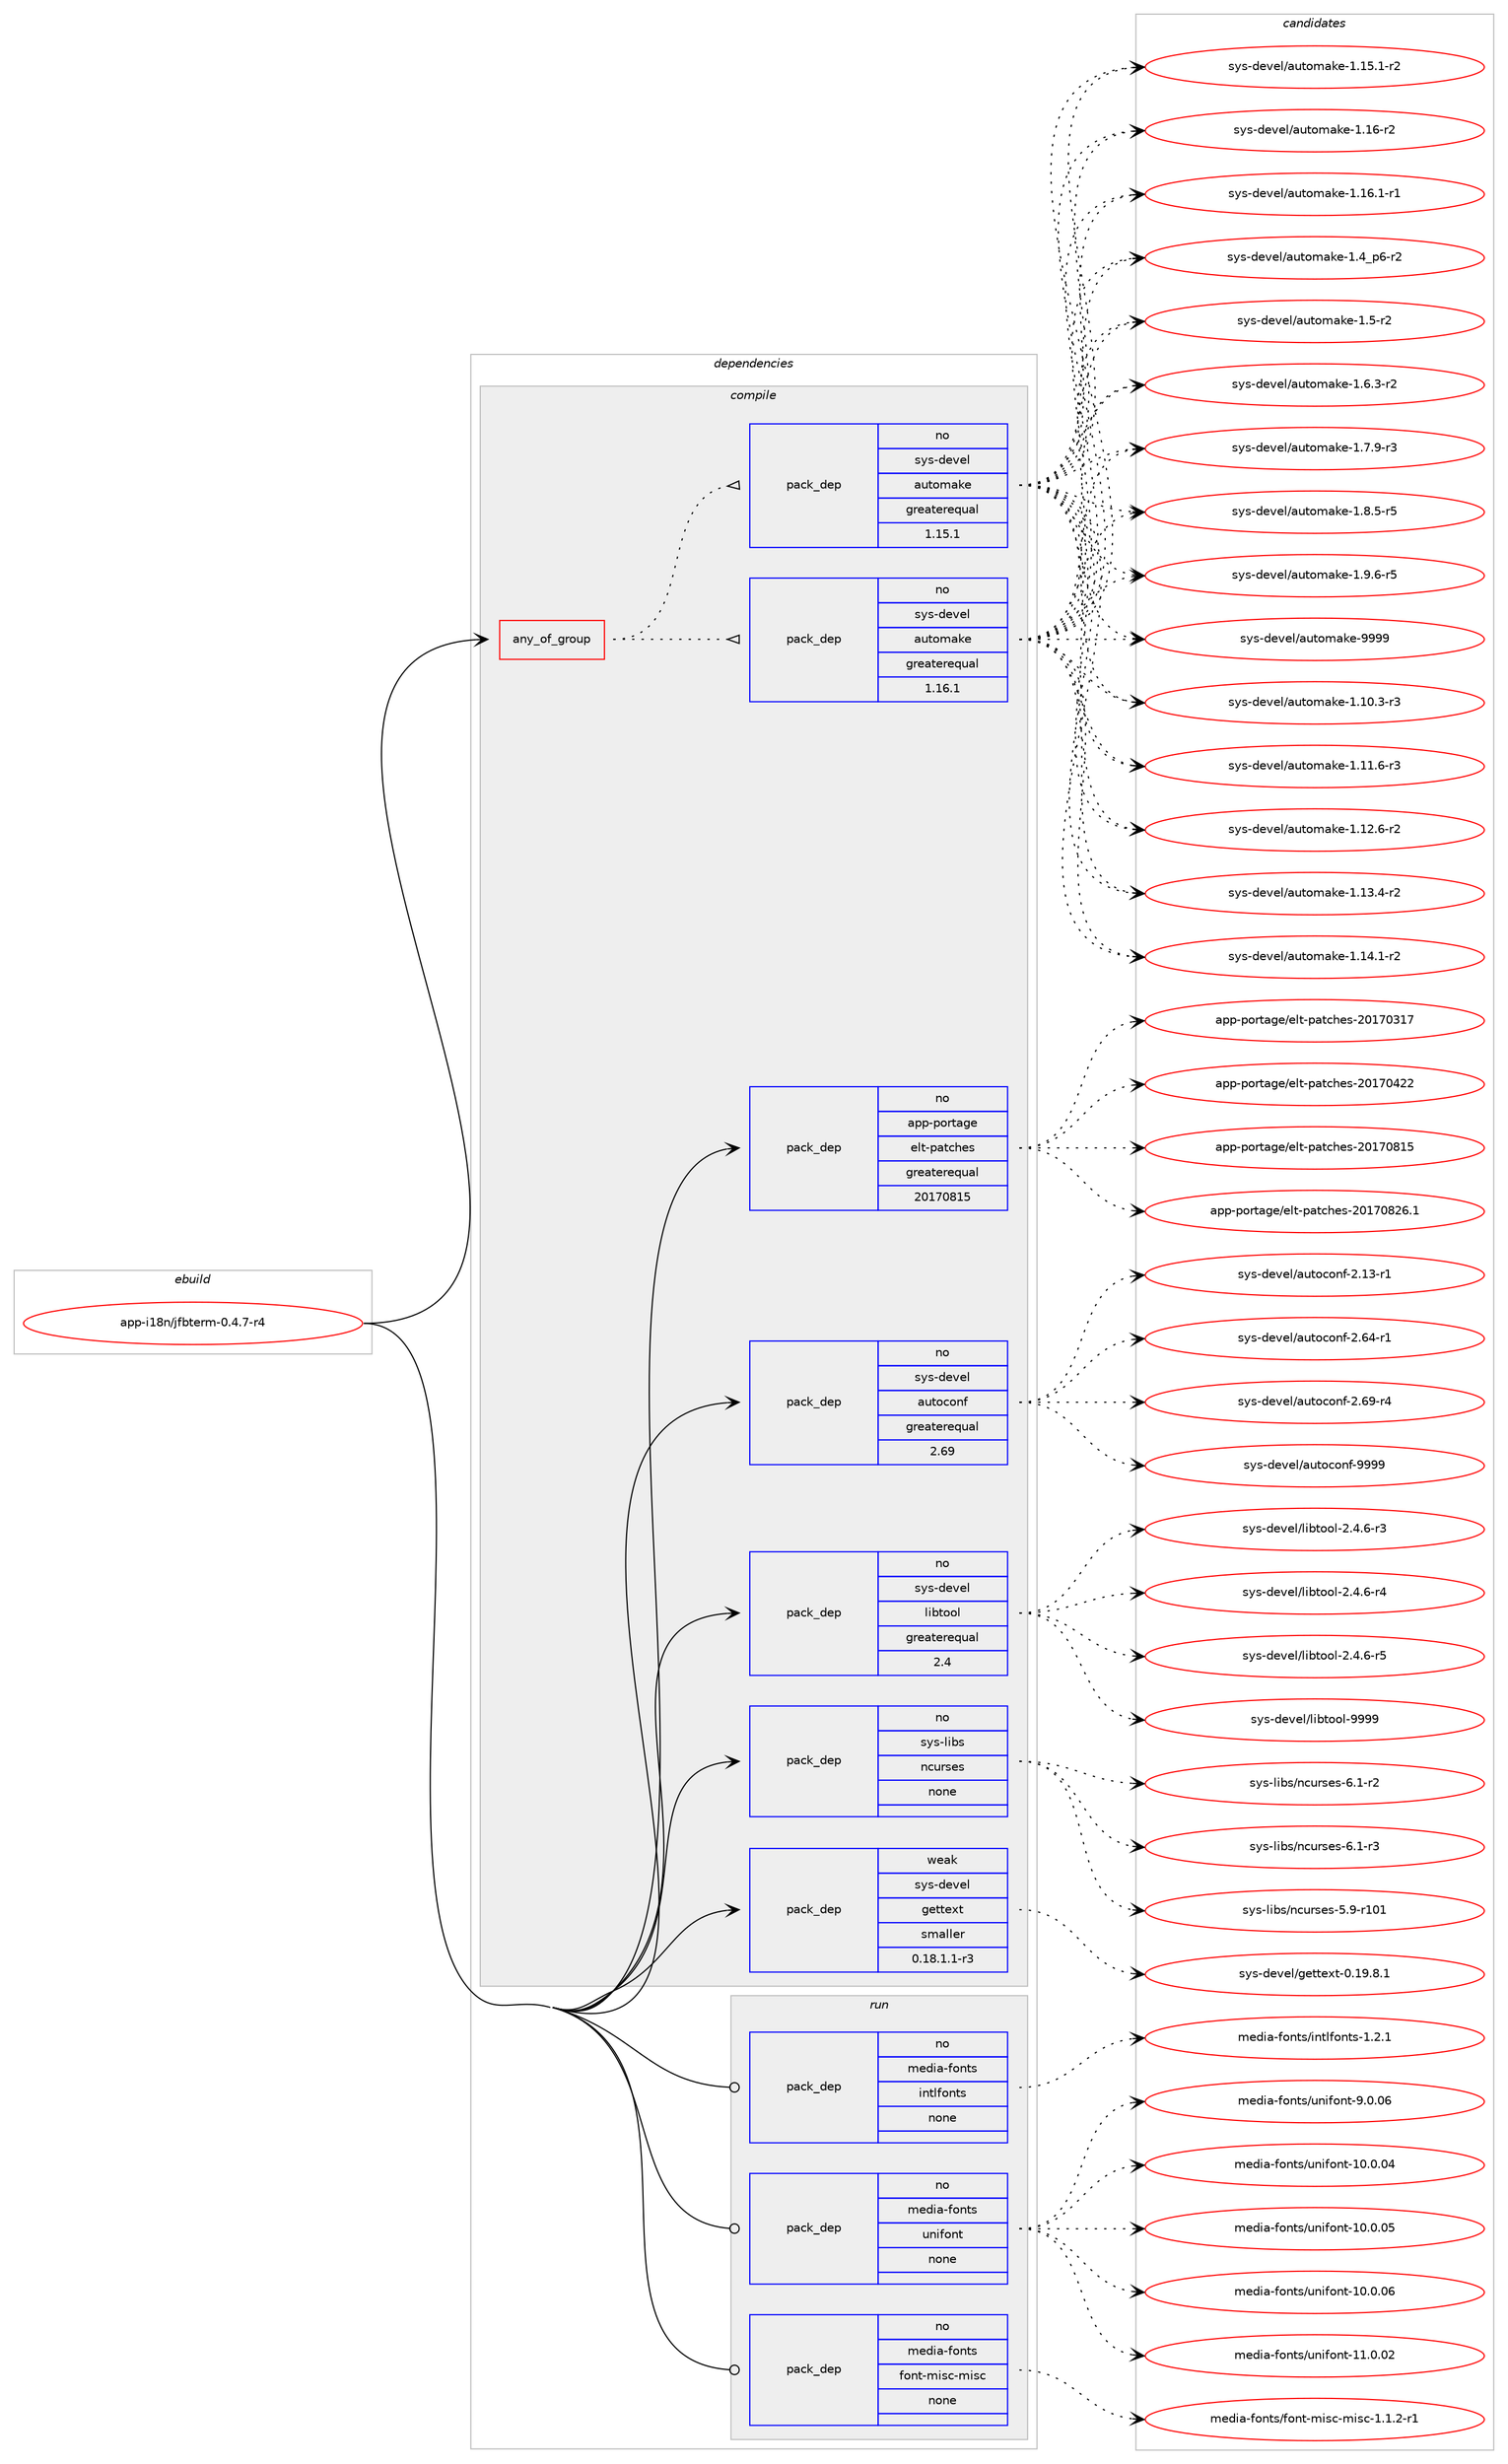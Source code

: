 digraph prolog {

# *************
# Graph options
# *************

newrank=true;
concentrate=true;
compound=true;
graph [rankdir=LR,fontname=Helvetica,fontsize=10,ranksep=1.5];#, ranksep=2.5, nodesep=0.2];
edge  [arrowhead=vee];
node  [fontname=Helvetica,fontsize=10];

# **********
# The ebuild
# **********

subgraph cluster_leftcol {
color=gray;
rank=same;
label=<<i>ebuild</i>>;
id [label="app-i18n/jfbterm-0.4.7-r4", color=red, width=4, href="../app-i18n/jfbterm-0.4.7-r4.svg"];
}

# ****************
# The dependencies
# ****************

subgraph cluster_midcol {
color=gray;
label=<<i>dependencies</i>>;
subgraph cluster_compile {
fillcolor="#eeeeee";
style=filled;
label=<<i>compile</i>>;
subgraph any19578 {
dependency1295448 [label=<<TABLE BORDER="0" CELLBORDER="1" CELLSPACING="0" CELLPADDING="4"><TR><TD CELLPADDING="10">any_of_group</TD></TR></TABLE>>, shape=none, color=red];subgraph pack922658 {
dependency1295449 [label=<<TABLE BORDER="0" CELLBORDER="1" CELLSPACING="0" CELLPADDING="4" WIDTH="220"><TR><TD ROWSPAN="6" CELLPADDING="30">pack_dep</TD></TR><TR><TD WIDTH="110">no</TD></TR><TR><TD>sys-devel</TD></TR><TR><TD>automake</TD></TR><TR><TD>greaterequal</TD></TR><TR><TD>1.16.1</TD></TR></TABLE>>, shape=none, color=blue];
}
dependency1295448:e -> dependency1295449:w [weight=20,style="dotted",arrowhead="oinv"];
subgraph pack922659 {
dependency1295450 [label=<<TABLE BORDER="0" CELLBORDER="1" CELLSPACING="0" CELLPADDING="4" WIDTH="220"><TR><TD ROWSPAN="6" CELLPADDING="30">pack_dep</TD></TR><TR><TD WIDTH="110">no</TD></TR><TR><TD>sys-devel</TD></TR><TR><TD>automake</TD></TR><TR><TD>greaterequal</TD></TR><TR><TD>1.15.1</TD></TR></TABLE>>, shape=none, color=blue];
}
dependency1295448:e -> dependency1295450:w [weight=20,style="dotted",arrowhead="oinv"];
}
id:e -> dependency1295448:w [weight=20,style="solid",arrowhead="vee"];
subgraph pack922660 {
dependency1295451 [label=<<TABLE BORDER="0" CELLBORDER="1" CELLSPACING="0" CELLPADDING="4" WIDTH="220"><TR><TD ROWSPAN="6" CELLPADDING="30">pack_dep</TD></TR><TR><TD WIDTH="110">no</TD></TR><TR><TD>app-portage</TD></TR><TR><TD>elt-patches</TD></TR><TR><TD>greaterequal</TD></TR><TR><TD>20170815</TD></TR></TABLE>>, shape=none, color=blue];
}
id:e -> dependency1295451:w [weight=20,style="solid",arrowhead="vee"];
subgraph pack922661 {
dependency1295452 [label=<<TABLE BORDER="0" CELLBORDER="1" CELLSPACING="0" CELLPADDING="4" WIDTH="220"><TR><TD ROWSPAN="6" CELLPADDING="30">pack_dep</TD></TR><TR><TD WIDTH="110">no</TD></TR><TR><TD>sys-devel</TD></TR><TR><TD>autoconf</TD></TR><TR><TD>greaterequal</TD></TR><TR><TD>2.69</TD></TR></TABLE>>, shape=none, color=blue];
}
id:e -> dependency1295452:w [weight=20,style="solid",arrowhead="vee"];
subgraph pack922662 {
dependency1295453 [label=<<TABLE BORDER="0" CELLBORDER="1" CELLSPACING="0" CELLPADDING="4" WIDTH="220"><TR><TD ROWSPAN="6" CELLPADDING="30">pack_dep</TD></TR><TR><TD WIDTH="110">no</TD></TR><TR><TD>sys-devel</TD></TR><TR><TD>libtool</TD></TR><TR><TD>greaterequal</TD></TR><TR><TD>2.4</TD></TR></TABLE>>, shape=none, color=blue];
}
id:e -> dependency1295453:w [weight=20,style="solid",arrowhead="vee"];
subgraph pack922663 {
dependency1295454 [label=<<TABLE BORDER="0" CELLBORDER="1" CELLSPACING="0" CELLPADDING="4" WIDTH="220"><TR><TD ROWSPAN="6" CELLPADDING="30">pack_dep</TD></TR><TR><TD WIDTH="110">no</TD></TR><TR><TD>sys-libs</TD></TR><TR><TD>ncurses</TD></TR><TR><TD>none</TD></TR><TR><TD></TD></TR></TABLE>>, shape=none, color=blue];
}
id:e -> dependency1295454:w [weight=20,style="solid",arrowhead="vee"];
subgraph pack922664 {
dependency1295455 [label=<<TABLE BORDER="0" CELLBORDER="1" CELLSPACING="0" CELLPADDING="4" WIDTH="220"><TR><TD ROWSPAN="6" CELLPADDING="30">pack_dep</TD></TR><TR><TD WIDTH="110">weak</TD></TR><TR><TD>sys-devel</TD></TR><TR><TD>gettext</TD></TR><TR><TD>smaller</TD></TR><TR><TD>0.18.1.1-r3</TD></TR></TABLE>>, shape=none, color=blue];
}
id:e -> dependency1295455:w [weight=20,style="solid",arrowhead="vee"];
}
subgraph cluster_compileandrun {
fillcolor="#eeeeee";
style=filled;
label=<<i>compile and run</i>>;
}
subgraph cluster_run {
fillcolor="#eeeeee";
style=filled;
label=<<i>run</i>>;
subgraph pack922665 {
dependency1295456 [label=<<TABLE BORDER="0" CELLBORDER="1" CELLSPACING="0" CELLPADDING="4" WIDTH="220"><TR><TD ROWSPAN="6" CELLPADDING="30">pack_dep</TD></TR><TR><TD WIDTH="110">no</TD></TR><TR><TD>media-fonts</TD></TR><TR><TD>font-misc-misc</TD></TR><TR><TD>none</TD></TR><TR><TD></TD></TR></TABLE>>, shape=none, color=blue];
}
id:e -> dependency1295456:w [weight=20,style="solid",arrowhead="odot"];
subgraph pack922666 {
dependency1295457 [label=<<TABLE BORDER="0" CELLBORDER="1" CELLSPACING="0" CELLPADDING="4" WIDTH="220"><TR><TD ROWSPAN="6" CELLPADDING="30">pack_dep</TD></TR><TR><TD WIDTH="110">no</TD></TR><TR><TD>media-fonts</TD></TR><TR><TD>intlfonts</TD></TR><TR><TD>none</TD></TR><TR><TD></TD></TR></TABLE>>, shape=none, color=blue];
}
id:e -> dependency1295457:w [weight=20,style="solid",arrowhead="odot"];
subgraph pack922667 {
dependency1295458 [label=<<TABLE BORDER="0" CELLBORDER="1" CELLSPACING="0" CELLPADDING="4" WIDTH="220"><TR><TD ROWSPAN="6" CELLPADDING="30">pack_dep</TD></TR><TR><TD WIDTH="110">no</TD></TR><TR><TD>media-fonts</TD></TR><TR><TD>unifont</TD></TR><TR><TD>none</TD></TR><TR><TD></TD></TR></TABLE>>, shape=none, color=blue];
}
id:e -> dependency1295458:w [weight=20,style="solid",arrowhead="odot"];
}
}

# **************
# The candidates
# **************

subgraph cluster_choices {
rank=same;
color=gray;
label=<<i>candidates</i>>;

subgraph choice922658 {
color=black;
nodesep=1;
choice11512111545100101118101108479711711611110997107101454946494846514511451 [label="sys-devel/automake-1.10.3-r3", color=red, width=4,href="../sys-devel/automake-1.10.3-r3.svg"];
choice11512111545100101118101108479711711611110997107101454946494946544511451 [label="sys-devel/automake-1.11.6-r3", color=red, width=4,href="../sys-devel/automake-1.11.6-r3.svg"];
choice11512111545100101118101108479711711611110997107101454946495046544511450 [label="sys-devel/automake-1.12.6-r2", color=red, width=4,href="../sys-devel/automake-1.12.6-r2.svg"];
choice11512111545100101118101108479711711611110997107101454946495146524511450 [label="sys-devel/automake-1.13.4-r2", color=red, width=4,href="../sys-devel/automake-1.13.4-r2.svg"];
choice11512111545100101118101108479711711611110997107101454946495246494511450 [label="sys-devel/automake-1.14.1-r2", color=red, width=4,href="../sys-devel/automake-1.14.1-r2.svg"];
choice11512111545100101118101108479711711611110997107101454946495346494511450 [label="sys-devel/automake-1.15.1-r2", color=red, width=4,href="../sys-devel/automake-1.15.1-r2.svg"];
choice1151211154510010111810110847971171161111099710710145494649544511450 [label="sys-devel/automake-1.16-r2", color=red, width=4,href="../sys-devel/automake-1.16-r2.svg"];
choice11512111545100101118101108479711711611110997107101454946495446494511449 [label="sys-devel/automake-1.16.1-r1", color=red, width=4,href="../sys-devel/automake-1.16.1-r1.svg"];
choice115121115451001011181011084797117116111109971071014549465295112544511450 [label="sys-devel/automake-1.4_p6-r2", color=red, width=4,href="../sys-devel/automake-1.4_p6-r2.svg"];
choice11512111545100101118101108479711711611110997107101454946534511450 [label="sys-devel/automake-1.5-r2", color=red, width=4,href="../sys-devel/automake-1.5-r2.svg"];
choice115121115451001011181011084797117116111109971071014549465446514511450 [label="sys-devel/automake-1.6.3-r2", color=red, width=4,href="../sys-devel/automake-1.6.3-r2.svg"];
choice115121115451001011181011084797117116111109971071014549465546574511451 [label="sys-devel/automake-1.7.9-r3", color=red, width=4,href="../sys-devel/automake-1.7.9-r3.svg"];
choice115121115451001011181011084797117116111109971071014549465646534511453 [label="sys-devel/automake-1.8.5-r5", color=red, width=4,href="../sys-devel/automake-1.8.5-r5.svg"];
choice115121115451001011181011084797117116111109971071014549465746544511453 [label="sys-devel/automake-1.9.6-r5", color=red, width=4,href="../sys-devel/automake-1.9.6-r5.svg"];
choice115121115451001011181011084797117116111109971071014557575757 [label="sys-devel/automake-9999", color=red, width=4,href="../sys-devel/automake-9999.svg"];
dependency1295449:e -> choice11512111545100101118101108479711711611110997107101454946494846514511451:w [style=dotted,weight="100"];
dependency1295449:e -> choice11512111545100101118101108479711711611110997107101454946494946544511451:w [style=dotted,weight="100"];
dependency1295449:e -> choice11512111545100101118101108479711711611110997107101454946495046544511450:w [style=dotted,weight="100"];
dependency1295449:e -> choice11512111545100101118101108479711711611110997107101454946495146524511450:w [style=dotted,weight="100"];
dependency1295449:e -> choice11512111545100101118101108479711711611110997107101454946495246494511450:w [style=dotted,weight="100"];
dependency1295449:e -> choice11512111545100101118101108479711711611110997107101454946495346494511450:w [style=dotted,weight="100"];
dependency1295449:e -> choice1151211154510010111810110847971171161111099710710145494649544511450:w [style=dotted,weight="100"];
dependency1295449:e -> choice11512111545100101118101108479711711611110997107101454946495446494511449:w [style=dotted,weight="100"];
dependency1295449:e -> choice115121115451001011181011084797117116111109971071014549465295112544511450:w [style=dotted,weight="100"];
dependency1295449:e -> choice11512111545100101118101108479711711611110997107101454946534511450:w [style=dotted,weight="100"];
dependency1295449:e -> choice115121115451001011181011084797117116111109971071014549465446514511450:w [style=dotted,weight="100"];
dependency1295449:e -> choice115121115451001011181011084797117116111109971071014549465546574511451:w [style=dotted,weight="100"];
dependency1295449:e -> choice115121115451001011181011084797117116111109971071014549465646534511453:w [style=dotted,weight="100"];
dependency1295449:e -> choice115121115451001011181011084797117116111109971071014549465746544511453:w [style=dotted,weight="100"];
dependency1295449:e -> choice115121115451001011181011084797117116111109971071014557575757:w [style=dotted,weight="100"];
}
subgraph choice922659 {
color=black;
nodesep=1;
choice11512111545100101118101108479711711611110997107101454946494846514511451 [label="sys-devel/automake-1.10.3-r3", color=red, width=4,href="../sys-devel/automake-1.10.3-r3.svg"];
choice11512111545100101118101108479711711611110997107101454946494946544511451 [label="sys-devel/automake-1.11.6-r3", color=red, width=4,href="../sys-devel/automake-1.11.6-r3.svg"];
choice11512111545100101118101108479711711611110997107101454946495046544511450 [label="sys-devel/automake-1.12.6-r2", color=red, width=4,href="../sys-devel/automake-1.12.6-r2.svg"];
choice11512111545100101118101108479711711611110997107101454946495146524511450 [label="sys-devel/automake-1.13.4-r2", color=red, width=4,href="../sys-devel/automake-1.13.4-r2.svg"];
choice11512111545100101118101108479711711611110997107101454946495246494511450 [label="sys-devel/automake-1.14.1-r2", color=red, width=4,href="../sys-devel/automake-1.14.1-r2.svg"];
choice11512111545100101118101108479711711611110997107101454946495346494511450 [label="sys-devel/automake-1.15.1-r2", color=red, width=4,href="../sys-devel/automake-1.15.1-r2.svg"];
choice1151211154510010111810110847971171161111099710710145494649544511450 [label="sys-devel/automake-1.16-r2", color=red, width=4,href="../sys-devel/automake-1.16-r2.svg"];
choice11512111545100101118101108479711711611110997107101454946495446494511449 [label="sys-devel/automake-1.16.1-r1", color=red, width=4,href="../sys-devel/automake-1.16.1-r1.svg"];
choice115121115451001011181011084797117116111109971071014549465295112544511450 [label="sys-devel/automake-1.4_p6-r2", color=red, width=4,href="../sys-devel/automake-1.4_p6-r2.svg"];
choice11512111545100101118101108479711711611110997107101454946534511450 [label="sys-devel/automake-1.5-r2", color=red, width=4,href="../sys-devel/automake-1.5-r2.svg"];
choice115121115451001011181011084797117116111109971071014549465446514511450 [label="sys-devel/automake-1.6.3-r2", color=red, width=4,href="../sys-devel/automake-1.6.3-r2.svg"];
choice115121115451001011181011084797117116111109971071014549465546574511451 [label="sys-devel/automake-1.7.9-r3", color=red, width=4,href="../sys-devel/automake-1.7.9-r3.svg"];
choice115121115451001011181011084797117116111109971071014549465646534511453 [label="sys-devel/automake-1.8.5-r5", color=red, width=4,href="../sys-devel/automake-1.8.5-r5.svg"];
choice115121115451001011181011084797117116111109971071014549465746544511453 [label="sys-devel/automake-1.9.6-r5", color=red, width=4,href="../sys-devel/automake-1.9.6-r5.svg"];
choice115121115451001011181011084797117116111109971071014557575757 [label="sys-devel/automake-9999", color=red, width=4,href="../sys-devel/automake-9999.svg"];
dependency1295450:e -> choice11512111545100101118101108479711711611110997107101454946494846514511451:w [style=dotted,weight="100"];
dependency1295450:e -> choice11512111545100101118101108479711711611110997107101454946494946544511451:w [style=dotted,weight="100"];
dependency1295450:e -> choice11512111545100101118101108479711711611110997107101454946495046544511450:w [style=dotted,weight="100"];
dependency1295450:e -> choice11512111545100101118101108479711711611110997107101454946495146524511450:w [style=dotted,weight="100"];
dependency1295450:e -> choice11512111545100101118101108479711711611110997107101454946495246494511450:w [style=dotted,weight="100"];
dependency1295450:e -> choice11512111545100101118101108479711711611110997107101454946495346494511450:w [style=dotted,weight="100"];
dependency1295450:e -> choice1151211154510010111810110847971171161111099710710145494649544511450:w [style=dotted,weight="100"];
dependency1295450:e -> choice11512111545100101118101108479711711611110997107101454946495446494511449:w [style=dotted,weight="100"];
dependency1295450:e -> choice115121115451001011181011084797117116111109971071014549465295112544511450:w [style=dotted,weight="100"];
dependency1295450:e -> choice11512111545100101118101108479711711611110997107101454946534511450:w [style=dotted,weight="100"];
dependency1295450:e -> choice115121115451001011181011084797117116111109971071014549465446514511450:w [style=dotted,weight="100"];
dependency1295450:e -> choice115121115451001011181011084797117116111109971071014549465546574511451:w [style=dotted,weight="100"];
dependency1295450:e -> choice115121115451001011181011084797117116111109971071014549465646534511453:w [style=dotted,weight="100"];
dependency1295450:e -> choice115121115451001011181011084797117116111109971071014549465746544511453:w [style=dotted,weight="100"];
dependency1295450:e -> choice115121115451001011181011084797117116111109971071014557575757:w [style=dotted,weight="100"];
}
subgraph choice922660 {
color=black;
nodesep=1;
choice97112112451121111141169710310147101108116451129711699104101115455048495548514955 [label="app-portage/elt-patches-20170317", color=red, width=4,href="../app-portage/elt-patches-20170317.svg"];
choice97112112451121111141169710310147101108116451129711699104101115455048495548525050 [label="app-portage/elt-patches-20170422", color=red, width=4,href="../app-portage/elt-patches-20170422.svg"];
choice97112112451121111141169710310147101108116451129711699104101115455048495548564953 [label="app-portage/elt-patches-20170815", color=red, width=4,href="../app-portage/elt-patches-20170815.svg"];
choice971121124511211111411697103101471011081164511297116991041011154550484955485650544649 [label="app-portage/elt-patches-20170826.1", color=red, width=4,href="../app-portage/elt-patches-20170826.1.svg"];
dependency1295451:e -> choice97112112451121111141169710310147101108116451129711699104101115455048495548514955:w [style=dotted,weight="100"];
dependency1295451:e -> choice97112112451121111141169710310147101108116451129711699104101115455048495548525050:w [style=dotted,weight="100"];
dependency1295451:e -> choice97112112451121111141169710310147101108116451129711699104101115455048495548564953:w [style=dotted,weight="100"];
dependency1295451:e -> choice971121124511211111411697103101471011081164511297116991041011154550484955485650544649:w [style=dotted,weight="100"];
}
subgraph choice922661 {
color=black;
nodesep=1;
choice1151211154510010111810110847971171161119911111010245504649514511449 [label="sys-devel/autoconf-2.13-r1", color=red, width=4,href="../sys-devel/autoconf-2.13-r1.svg"];
choice1151211154510010111810110847971171161119911111010245504654524511449 [label="sys-devel/autoconf-2.64-r1", color=red, width=4,href="../sys-devel/autoconf-2.64-r1.svg"];
choice1151211154510010111810110847971171161119911111010245504654574511452 [label="sys-devel/autoconf-2.69-r4", color=red, width=4,href="../sys-devel/autoconf-2.69-r4.svg"];
choice115121115451001011181011084797117116111991111101024557575757 [label="sys-devel/autoconf-9999", color=red, width=4,href="../sys-devel/autoconf-9999.svg"];
dependency1295452:e -> choice1151211154510010111810110847971171161119911111010245504649514511449:w [style=dotted,weight="100"];
dependency1295452:e -> choice1151211154510010111810110847971171161119911111010245504654524511449:w [style=dotted,weight="100"];
dependency1295452:e -> choice1151211154510010111810110847971171161119911111010245504654574511452:w [style=dotted,weight="100"];
dependency1295452:e -> choice115121115451001011181011084797117116111991111101024557575757:w [style=dotted,weight="100"];
}
subgraph choice922662 {
color=black;
nodesep=1;
choice1151211154510010111810110847108105981161111111084550465246544511451 [label="sys-devel/libtool-2.4.6-r3", color=red, width=4,href="../sys-devel/libtool-2.4.6-r3.svg"];
choice1151211154510010111810110847108105981161111111084550465246544511452 [label="sys-devel/libtool-2.4.6-r4", color=red, width=4,href="../sys-devel/libtool-2.4.6-r4.svg"];
choice1151211154510010111810110847108105981161111111084550465246544511453 [label="sys-devel/libtool-2.4.6-r5", color=red, width=4,href="../sys-devel/libtool-2.4.6-r5.svg"];
choice1151211154510010111810110847108105981161111111084557575757 [label="sys-devel/libtool-9999", color=red, width=4,href="../sys-devel/libtool-9999.svg"];
dependency1295453:e -> choice1151211154510010111810110847108105981161111111084550465246544511451:w [style=dotted,weight="100"];
dependency1295453:e -> choice1151211154510010111810110847108105981161111111084550465246544511452:w [style=dotted,weight="100"];
dependency1295453:e -> choice1151211154510010111810110847108105981161111111084550465246544511453:w [style=dotted,weight="100"];
dependency1295453:e -> choice1151211154510010111810110847108105981161111111084557575757:w [style=dotted,weight="100"];
}
subgraph choice922663 {
color=black;
nodesep=1;
choice115121115451081059811547110991171141151011154553465745114494849 [label="sys-libs/ncurses-5.9-r101", color=red, width=4,href="../sys-libs/ncurses-5.9-r101.svg"];
choice11512111545108105981154711099117114115101115455446494511450 [label="sys-libs/ncurses-6.1-r2", color=red, width=4,href="../sys-libs/ncurses-6.1-r2.svg"];
choice11512111545108105981154711099117114115101115455446494511451 [label="sys-libs/ncurses-6.1-r3", color=red, width=4,href="../sys-libs/ncurses-6.1-r3.svg"];
dependency1295454:e -> choice115121115451081059811547110991171141151011154553465745114494849:w [style=dotted,weight="100"];
dependency1295454:e -> choice11512111545108105981154711099117114115101115455446494511450:w [style=dotted,weight="100"];
dependency1295454:e -> choice11512111545108105981154711099117114115101115455446494511451:w [style=dotted,weight="100"];
}
subgraph choice922664 {
color=black;
nodesep=1;
choice1151211154510010111810110847103101116116101120116454846495746564649 [label="sys-devel/gettext-0.19.8.1", color=red, width=4,href="../sys-devel/gettext-0.19.8.1.svg"];
dependency1295455:e -> choice1151211154510010111810110847103101116116101120116454846495746564649:w [style=dotted,weight="100"];
}
subgraph choice922665 {
color=black;
nodesep=1;
choice109101100105974510211111011611547102111110116451091051159945109105115994549464946504511449 [label="media-fonts/font-misc-misc-1.1.2-r1", color=red, width=4,href="../media-fonts/font-misc-misc-1.1.2-r1.svg"];
dependency1295456:e -> choice109101100105974510211111011611547102111110116451091051159945109105115994549464946504511449:w [style=dotted,weight="100"];
}
subgraph choice922666 {
color=black;
nodesep=1;
choice109101100105974510211111011611547105110116108102111110116115454946504649 [label="media-fonts/intlfonts-1.2.1", color=red, width=4,href="../media-fonts/intlfonts-1.2.1.svg"];
dependency1295457:e -> choice109101100105974510211111011611547105110116108102111110116115454946504649:w [style=dotted,weight="100"];
}
subgraph choice922667 {
color=black;
nodesep=1;
choice1091011001059745102111110116115471171101051021111101164549484648464852 [label="media-fonts/unifont-10.0.04", color=red, width=4,href="../media-fonts/unifont-10.0.04.svg"];
choice1091011001059745102111110116115471171101051021111101164549484648464853 [label="media-fonts/unifont-10.0.05", color=red, width=4,href="../media-fonts/unifont-10.0.05.svg"];
choice1091011001059745102111110116115471171101051021111101164549484648464854 [label="media-fonts/unifont-10.0.06", color=red, width=4,href="../media-fonts/unifont-10.0.06.svg"];
choice1091011001059745102111110116115471171101051021111101164549494648464850 [label="media-fonts/unifont-11.0.02", color=red, width=4,href="../media-fonts/unifont-11.0.02.svg"];
choice10910110010597451021111101161154711711010510211111011645574648464854 [label="media-fonts/unifont-9.0.06", color=red, width=4,href="../media-fonts/unifont-9.0.06.svg"];
dependency1295458:e -> choice1091011001059745102111110116115471171101051021111101164549484648464852:w [style=dotted,weight="100"];
dependency1295458:e -> choice1091011001059745102111110116115471171101051021111101164549484648464853:w [style=dotted,weight="100"];
dependency1295458:e -> choice1091011001059745102111110116115471171101051021111101164549484648464854:w [style=dotted,weight="100"];
dependency1295458:e -> choice1091011001059745102111110116115471171101051021111101164549494648464850:w [style=dotted,weight="100"];
dependency1295458:e -> choice10910110010597451021111101161154711711010510211111011645574648464854:w [style=dotted,weight="100"];
}
}

}
